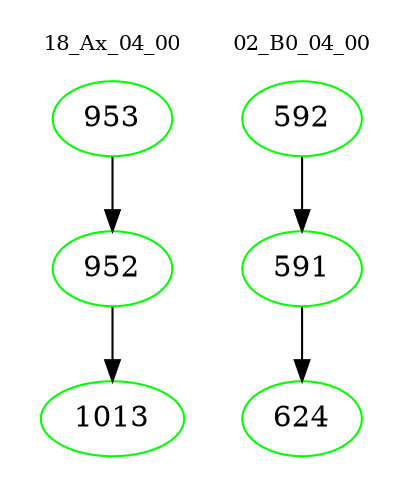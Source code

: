 digraph{
subgraph cluster_0 {
color = white
label = "18_Ax_04_00";
fontsize=10;
T0_953 [label="953", color="green"]
T0_953 -> T0_952 [color="black"]
T0_952 [label="952", color="green"]
T0_952 -> T0_1013 [color="black"]
T0_1013 [label="1013", color="green"]
}
subgraph cluster_1 {
color = white
label = "02_B0_04_00";
fontsize=10;
T1_592 [label="592", color="green"]
T1_592 -> T1_591 [color="black"]
T1_591 [label="591", color="green"]
T1_591 -> T1_624 [color="black"]
T1_624 [label="624", color="green"]
}
}
